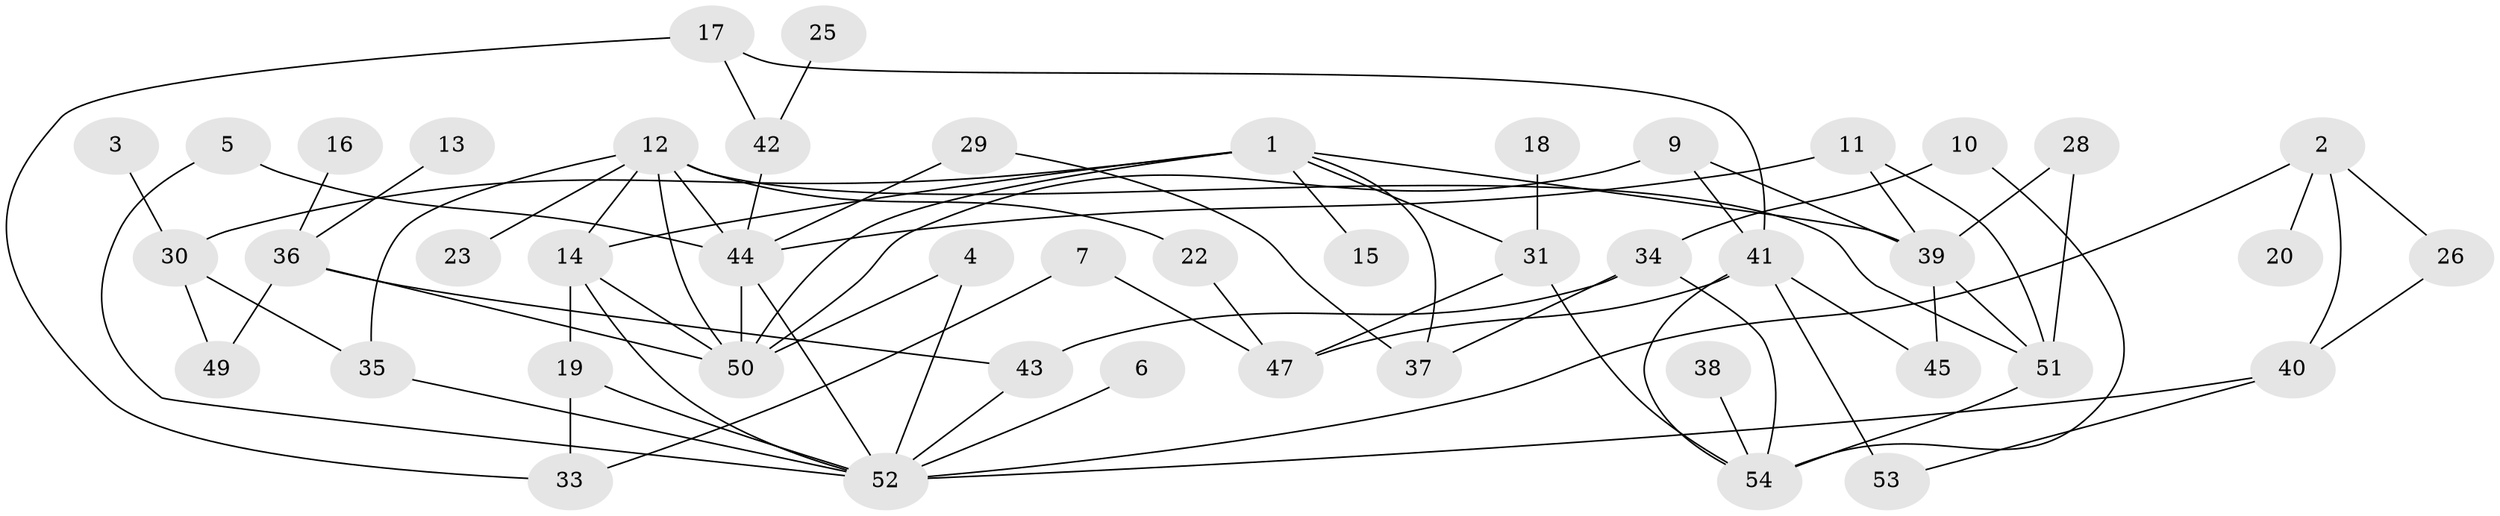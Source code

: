 // original degree distribution, {4: 0.11214953271028037, 5: 0.08411214953271028, 2: 0.3177570093457944, 1: 0.22429906542056074, 3: 0.1588785046728972, 6: 0.018691588785046728, 0: 0.056074766355140186, 7: 0.018691588785046728, 8: 0.009345794392523364}
// Generated by graph-tools (version 1.1) at 2025/25/03/09/25 03:25:16]
// undirected, 47 vertices, 77 edges
graph export_dot {
graph [start="1"]
  node [color=gray90,style=filled];
  1;
  2;
  3;
  4;
  5;
  6;
  7;
  9;
  10;
  11;
  12;
  13;
  14;
  15;
  16;
  17;
  18;
  19;
  20;
  22;
  23;
  25;
  26;
  28;
  29;
  30;
  31;
  33;
  34;
  35;
  36;
  37;
  38;
  39;
  40;
  41;
  42;
  43;
  44;
  45;
  47;
  49;
  50;
  51;
  52;
  53;
  54;
  1 -- 14 [weight=1.0];
  1 -- 15 [weight=1.0];
  1 -- 30 [weight=1.0];
  1 -- 31 [weight=1.0];
  1 -- 37 [weight=1.0];
  1 -- 39 [weight=1.0];
  1 -- 50 [weight=2.0];
  2 -- 20 [weight=1.0];
  2 -- 26 [weight=1.0];
  2 -- 40 [weight=1.0];
  2 -- 52 [weight=1.0];
  3 -- 30 [weight=1.0];
  4 -- 50 [weight=1.0];
  4 -- 52 [weight=1.0];
  5 -- 44 [weight=1.0];
  5 -- 52 [weight=1.0];
  6 -- 52 [weight=1.0];
  7 -- 33 [weight=1.0];
  7 -- 47 [weight=1.0];
  9 -- 39 [weight=1.0];
  9 -- 41 [weight=1.0];
  9 -- 50 [weight=1.0];
  10 -- 34 [weight=1.0];
  10 -- 54 [weight=1.0];
  11 -- 39 [weight=1.0];
  11 -- 44 [weight=1.0];
  11 -- 51 [weight=1.0];
  12 -- 14 [weight=1.0];
  12 -- 22 [weight=1.0];
  12 -- 23 [weight=1.0];
  12 -- 35 [weight=1.0];
  12 -- 44 [weight=1.0];
  12 -- 50 [weight=2.0];
  12 -- 51 [weight=1.0];
  13 -- 36 [weight=1.0];
  14 -- 19 [weight=1.0];
  14 -- 50 [weight=1.0];
  14 -- 52 [weight=1.0];
  16 -- 36 [weight=1.0];
  17 -- 33 [weight=1.0];
  17 -- 41 [weight=1.0];
  17 -- 42 [weight=1.0];
  18 -- 31 [weight=1.0];
  19 -- 33 [weight=1.0];
  19 -- 52 [weight=1.0];
  22 -- 47 [weight=1.0];
  25 -- 42 [weight=1.0];
  26 -- 40 [weight=1.0];
  28 -- 39 [weight=1.0];
  28 -- 51 [weight=1.0];
  29 -- 37 [weight=1.0];
  29 -- 44 [weight=1.0];
  30 -- 35 [weight=1.0];
  30 -- 49 [weight=1.0];
  31 -- 47 [weight=1.0];
  31 -- 54 [weight=1.0];
  34 -- 37 [weight=1.0];
  34 -- 43 [weight=1.0];
  34 -- 54 [weight=1.0];
  35 -- 52 [weight=1.0];
  36 -- 43 [weight=1.0];
  36 -- 49 [weight=1.0];
  36 -- 50 [weight=1.0];
  38 -- 54 [weight=1.0];
  39 -- 45 [weight=1.0];
  39 -- 51 [weight=1.0];
  40 -- 52 [weight=1.0];
  40 -- 53 [weight=1.0];
  41 -- 45 [weight=1.0];
  41 -- 47 [weight=1.0];
  41 -- 53 [weight=1.0];
  41 -- 54 [weight=1.0];
  42 -- 44 [weight=1.0];
  43 -- 52 [weight=1.0];
  44 -- 50 [weight=2.0];
  44 -- 52 [weight=2.0];
  51 -- 54 [weight=1.0];
}
